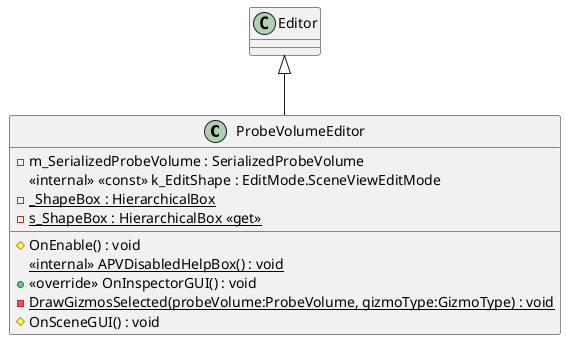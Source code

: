 @startuml
class ProbeVolumeEditor {
    - m_SerializedProbeVolume : SerializedProbeVolume
    <<internal>> <<const>> k_EditShape : EditMode.SceneViewEditMode
    {static} - _ShapeBox : HierarchicalBox
    {static} - s_ShapeBox : HierarchicalBox <<get>>
    # OnEnable() : void
    <<internal>> {static} APVDisabledHelpBox() : void
    + <<override>> OnInspectorGUI() : void
    {static} - DrawGizmosSelected(probeVolume:ProbeVolume, gizmoType:GizmoType) : void
    # OnSceneGUI() : void
}
Editor <|-- ProbeVolumeEditor
@enduml
